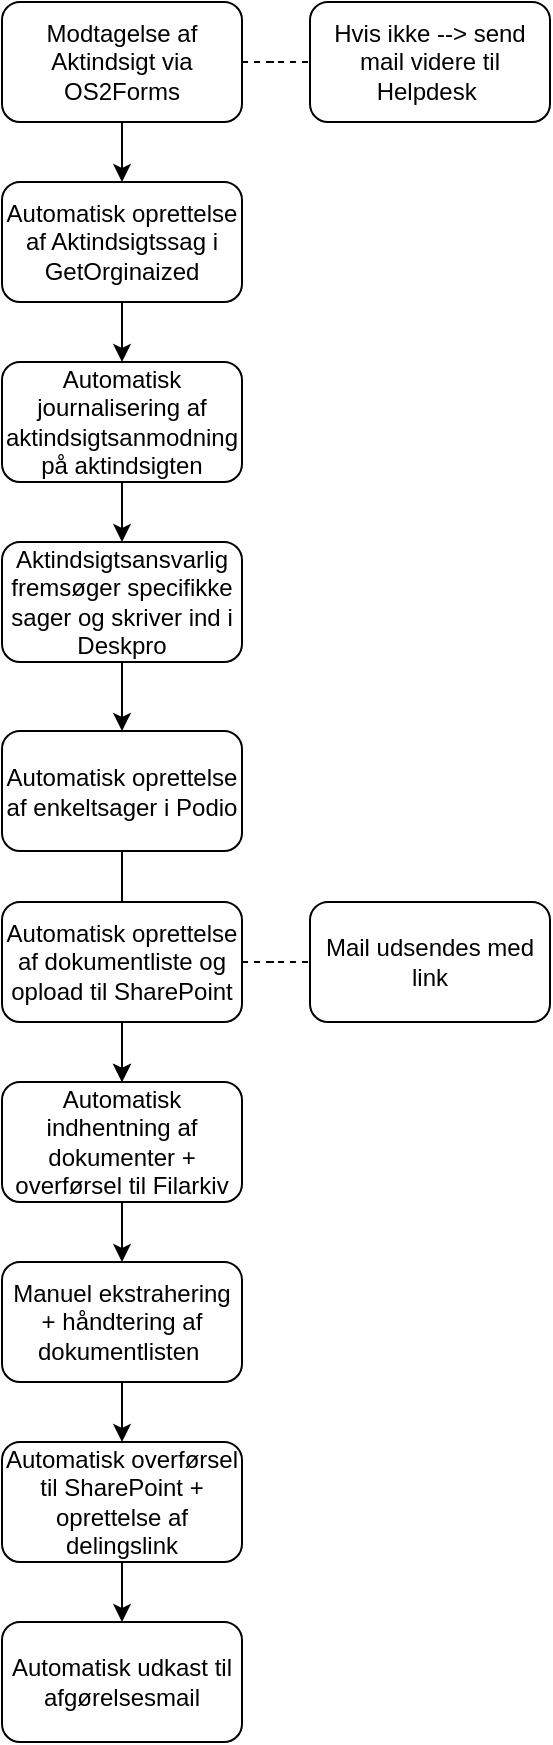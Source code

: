 <mxfile version="24.6.4" type="device">
  <diagram name="Side-1" id="oADlp30nDCV2vYs6FohI">
    <mxGraphModel dx="1386" dy="791" grid="1" gridSize="10" guides="1" tooltips="1" connect="1" arrows="1" fold="1" page="1" pageScale="1" pageWidth="827" pageHeight="1169" math="0" shadow="0">
      <root>
        <mxCell id="0" />
        <mxCell id="1" parent="0" />
        <mxCell id="58aI1Z837KsI0yK8r4rZ-2" value="Hvis ikke --&amp;gt; send mail videre til Helpdesk&amp;nbsp;" style="rounded=1;whiteSpace=wrap;html=1;" vertex="1" parent="1">
          <mxGeometry x="354" y="120" width="120" height="60" as="geometry" />
        </mxCell>
        <mxCell id="58aI1Z837KsI0yK8r4rZ-18" value="" style="edgeStyle=orthogonalEdgeStyle;rounded=0;orthogonalLoop=1;jettySize=auto;html=1;endArrow=none;endFill=0;dashed=1;" edge="1" parent="1" source="58aI1Z837KsI0yK8r4rZ-12" target="58aI1Z837KsI0yK8r4rZ-2">
          <mxGeometry relative="1" as="geometry" />
        </mxCell>
        <mxCell id="58aI1Z837KsI0yK8r4rZ-27" value="" style="edgeStyle=orthogonalEdgeStyle;rounded=0;orthogonalLoop=1;jettySize=auto;html=1;" edge="1" parent="1" source="58aI1Z837KsI0yK8r4rZ-12" target="58aI1Z837KsI0yK8r4rZ-14">
          <mxGeometry relative="1" as="geometry" />
        </mxCell>
        <mxCell id="58aI1Z837KsI0yK8r4rZ-12" value="Modtagelse af Aktindsigt via OS2Forms" style="rounded=1;whiteSpace=wrap;html=1;" vertex="1" parent="1">
          <mxGeometry x="200" y="120" width="120" height="60" as="geometry" />
        </mxCell>
        <mxCell id="58aI1Z837KsI0yK8r4rZ-28" value="" style="edgeStyle=orthogonalEdgeStyle;rounded=0;orthogonalLoop=1;jettySize=auto;html=1;" edge="1" parent="1" source="58aI1Z837KsI0yK8r4rZ-14" target="58aI1Z837KsI0yK8r4rZ-15">
          <mxGeometry relative="1" as="geometry" />
        </mxCell>
        <mxCell id="58aI1Z837KsI0yK8r4rZ-14" value="Automatisk oprettelse af Aktindsigtssag i GetOrginaized" style="rounded=1;whiteSpace=wrap;html=1;" vertex="1" parent="1">
          <mxGeometry x="200" y="210" width="120" height="60" as="geometry" />
        </mxCell>
        <mxCell id="58aI1Z837KsI0yK8r4rZ-29" value="" style="edgeStyle=orthogonalEdgeStyle;rounded=0;orthogonalLoop=1;jettySize=auto;html=1;" edge="1" parent="1" source="58aI1Z837KsI0yK8r4rZ-15" target="58aI1Z837KsI0yK8r4rZ-16">
          <mxGeometry relative="1" as="geometry" />
        </mxCell>
        <mxCell id="58aI1Z837KsI0yK8r4rZ-15" value="Automatisk journalisering af aktindsigtsanmodning på aktindsigten" style="rounded=1;whiteSpace=wrap;html=1;" vertex="1" parent="1">
          <mxGeometry x="200" y="300" width="120" height="60" as="geometry" />
        </mxCell>
        <mxCell id="58aI1Z837KsI0yK8r4rZ-30" value="" style="edgeStyle=orthogonalEdgeStyle;rounded=0;orthogonalLoop=1;jettySize=auto;html=1;" edge="1" parent="1" source="58aI1Z837KsI0yK8r4rZ-16" target="58aI1Z837KsI0yK8r4rZ-19">
          <mxGeometry relative="1" as="geometry" />
        </mxCell>
        <mxCell id="58aI1Z837KsI0yK8r4rZ-16" value="Aktindsigtsansvarlig fremsøger specifikke sager og skriver ind i Deskpro" style="rounded=1;whiteSpace=wrap;html=1;" vertex="1" parent="1">
          <mxGeometry x="200" y="390" width="120" height="60" as="geometry" />
        </mxCell>
        <mxCell id="58aI1Z837KsI0yK8r4rZ-35" value="" style="edgeStyle=orthogonalEdgeStyle;rounded=0;orthogonalLoop=1;jettySize=auto;html=1;" edge="1" parent="1" source="58aI1Z837KsI0yK8r4rZ-19" target="58aI1Z837KsI0yK8r4rZ-24">
          <mxGeometry relative="1" as="geometry" />
        </mxCell>
        <mxCell id="58aI1Z837KsI0yK8r4rZ-19" value="Automatisk oprettelse af enkeltsager i Podio" style="rounded=1;whiteSpace=wrap;html=1;" vertex="1" parent="1">
          <mxGeometry x="200" y="484.5" width="120" height="60" as="geometry" />
        </mxCell>
        <mxCell id="58aI1Z837KsI0yK8r4rZ-31" value="" style="edgeStyle=orthogonalEdgeStyle;rounded=0;orthogonalLoop=1;jettySize=auto;html=1;" edge="1" parent="1" source="58aI1Z837KsI0yK8r4rZ-20" target="58aI1Z837KsI0yK8r4rZ-24">
          <mxGeometry relative="1" as="geometry" />
        </mxCell>
        <mxCell id="58aI1Z837KsI0yK8r4rZ-36" value="" style="edgeStyle=orthogonalEdgeStyle;rounded=0;orthogonalLoop=1;jettySize=auto;html=1;endArrow=none;endFill=0;dashed=1;" edge="1" parent="1" source="58aI1Z837KsI0yK8r4rZ-20" target="58aI1Z837KsI0yK8r4rZ-23">
          <mxGeometry relative="1" as="geometry" />
        </mxCell>
        <mxCell id="58aI1Z837KsI0yK8r4rZ-20" value="Automatisk oprettelse af dokumentliste og opload til SharePoint" style="rounded=1;whiteSpace=wrap;html=1;" vertex="1" parent="1">
          <mxGeometry x="200" y="570" width="120" height="60" as="geometry" />
        </mxCell>
        <mxCell id="58aI1Z837KsI0yK8r4rZ-33" value="" style="edgeStyle=orthogonalEdgeStyle;rounded=0;orthogonalLoop=1;jettySize=auto;html=1;" edge="1" parent="1" source="58aI1Z837KsI0yK8r4rZ-21" target="58aI1Z837KsI0yK8r4rZ-25">
          <mxGeometry relative="1" as="geometry" />
        </mxCell>
        <mxCell id="58aI1Z837KsI0yK8r4rZ-21" value="Manuel ekstrahering + håndtering af dokumentlisten&amp;nbsp;" style="rounded=1;whiteSpace=wrap;html=1;" vertex="1" parent="1">
          <mxGeometry x="200" y="750" width="120" height="60" as="geometry" />
        </mxCell>
        <mxCell id="58aI1Z837KsI0yK8r4rZ-23" value="Mail udsendes med link" style="rounded=1;whiteSpace=wrap;html=1;" vertex="1" parent="1">
          <mxGeometry x="354" y="570" width="120" height="60" as="geometry" />
        </mxCell>
        <mxCell id="58aI1Z837KsI0yK8r4rZ-32" value="" style="edgeStyle=orthogonalEdgeStyle;rounded=0;orthogonalLoop=1;jettySize=auto;html=1;" edge="1" parent="1" source="58aI1Z837KsI0yK8r4rZ-24" target="58aI1Z837KsI0yK8r4rZ-21">
          <mxGeometry relative="1" as="geometry" />
        </mxCell>
        <mxCell id="58aI1Z837KsI0yK8r4rZ-24" value="Automatisk indhentning af dokumenter + overførsel til Filarkiv" style="rounded=1;whiteSpace=wrap;html=1;" vertex="1" parent="1">
          <mxGeometry x="200" y="660" width="120" height="60" as="geometry" />
        </mxCell>
        <mxCell id="58aI1Z837KsI0yK8r4rZ-34" value="" style="edgeStyle=orthogonalEdgeStyle;rounded=0;orthogonalLoop=1;jettySize=auto;html=1;" edge="1" parent="1" source="58aI1Z837KsI0yK8r4rZ-25" target="58aI1Z837KsI0yK8r4rZ-26">
          <mxGeometry relative="1" as="geometry" />
        </mxCell>
        <mxCell id="58aI1Z837KsI0yK8r4rZ-25" value="Automatisk overførsel til SharePoint + oprettelse af delingslink" style="rounded=1;whiteSpace=wrap;html=1;" vertex="1" parent="1">
          <mxGeometry x="200" y="840" width="120" height="60" as="geometry" />
        </mxCell>
        <mxCell id="58aI1Z837KsI0yK8r4rZ-26" value="Automatisk udkast til afgørelsesmail" style="rounded=1;whiteSpace=wrap;html=1;" vertex="1" parent="1">
          <mxGeometry x="200" y="930" width="120" height="60" as="geometry" />
        </mxCell>
      </root>
    </mxGraphModel>
  </diagram>
</mxfile>
